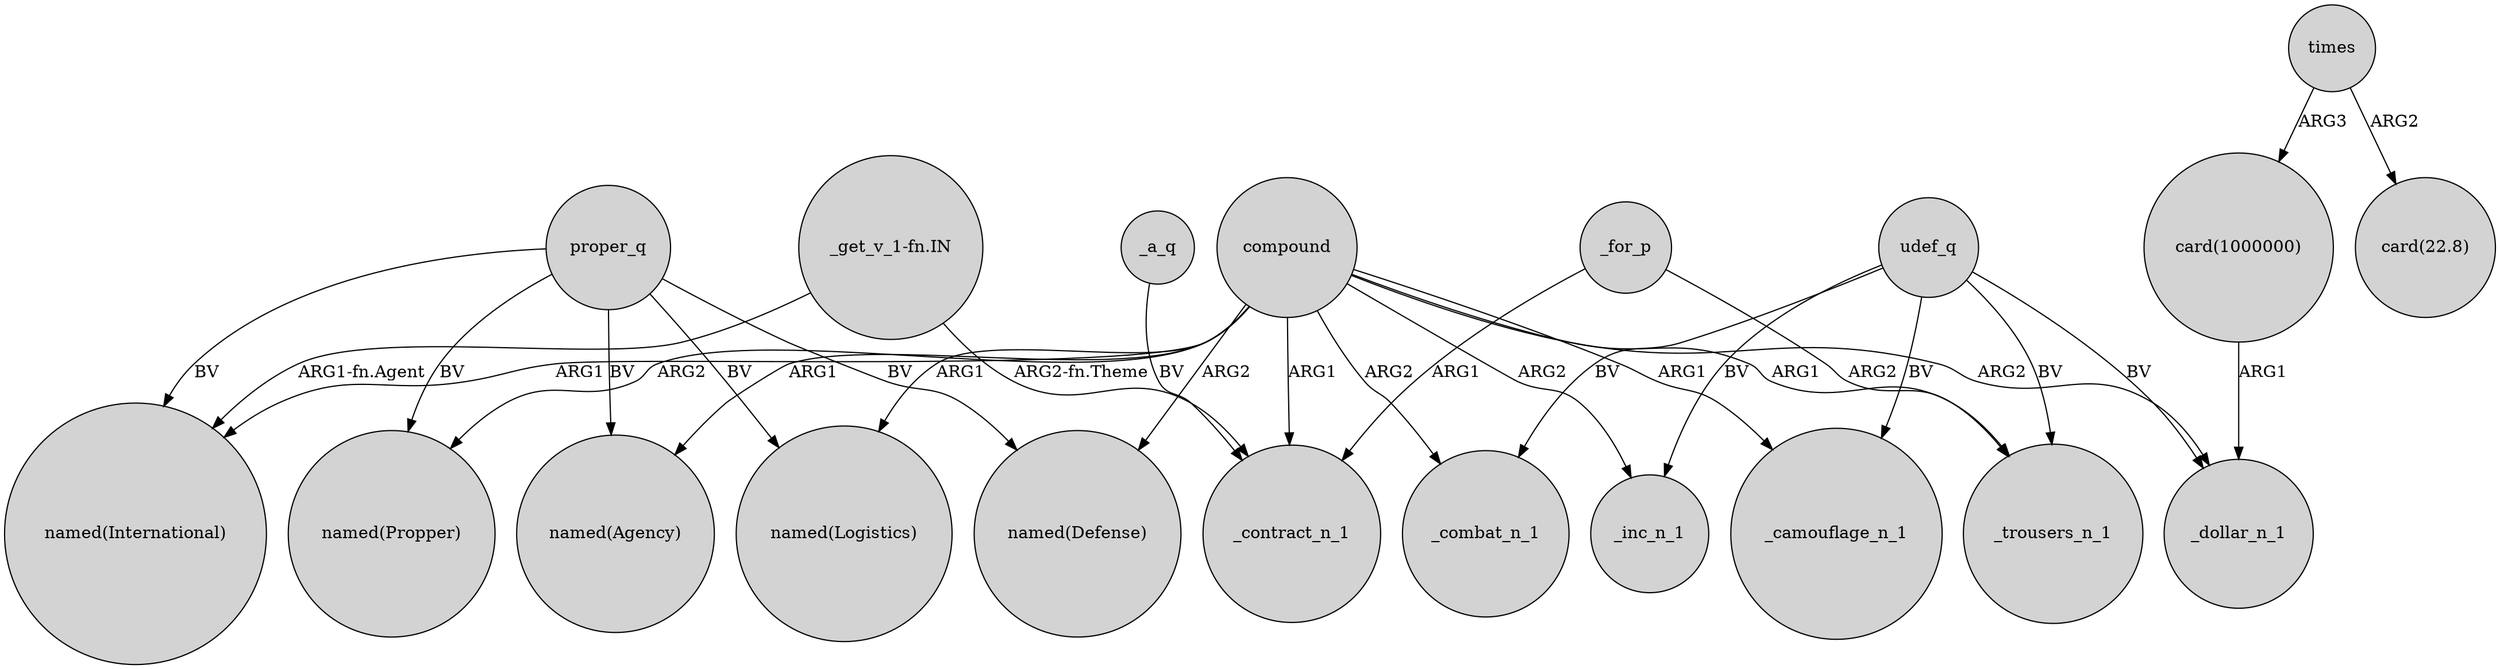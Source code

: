 digraph {
	node [shape=circle style=filled]
	compound -> "named(International)" [label=ARG1]
	compound -> "named(Propper)" [label=ARG2]
	"card(1000000)" -> _dollar_n_1 [label=ARG1]
	udef_q -> _inc_n_1 [label=BV]
	times -> "card(22.8)" [label=ARG2]
	proper_q -> "named(Logistics)" [label=BV]
	compound -> _combat_n_1 [label=ARG2]
	proper_q -> "named(Propper)" [label=BV]
	compound -> _camouflage_n_1 [label=ARG1]
	compound -> _contract_n_1 [label=ARG1]
	_a_q -> _contract_n_1 [label=BV]
	compound -> _trousers_n_1 [label=ARG1]
	udef_q -> _trousers_n_1 [label=BV]
	compound -> "named(Logistics)" [label=ARG1]
	times -> "card(1000000)" [label=ARG3]
	proper_q -> "named(Agency)" [label=BV]
	udef_q -> _camouflage_n_1 [label=BV]
	udef_q -> _combat_n_1 [label=BV]
	compound -> "named(Agency)" [label=ARG1]
	"_get_v_1-fn.IN" -> _contract_n_1 [label="ARG2-fn.Theme"]
	proper_q -> "named(Defense)" [label=BV]
	compound -> "named(Defense)" [label=ARG2]
	"_get_v_1-fn.IN" -> "named(International)" [label="ARG1-fn.Agent"]
	compound -> _dollar_n_1 [label=ARG2]
	compound -> _inc_n_1 [label=ARG2]
	_for_p -> _contract_n_1 [label=ARG1]
	_for_p -> _trousers_n_1 [label=ARG2]
	udef_q -> _dollar_n_1 [label=BV]
	proper_q -> "named(International)" [label=BV]
}
